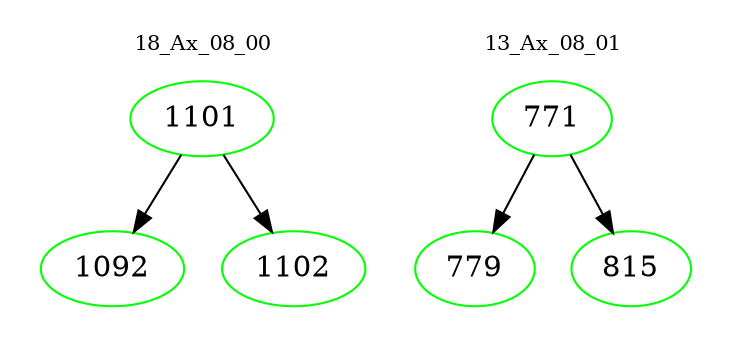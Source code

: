 digraph{
subgraph cluster_0 {
color = white
label = "18_Ax_08_00";
fontsize=10;
T0_1101 [label="1101", color="green"]
T0_1101 -> T0_1092 [color="black"]
T0_1092 [label="1092", color="green"]
T0_1101 -> T0_1102 [color="black"]
T0_1102 [label="1102", color="green"]
}
subgraph cluster_1 {
color = white
label = "13_Ax_08_01";
fontsize=10;
T1_771 [label="771", color="green"]
T1_771 -> T1_779 [color="black"]
T1_779 [label="779", color="green"]
T1_771 -> T1_815 [color="black"]
T1_815 [label="815", color="green"]
}
}
